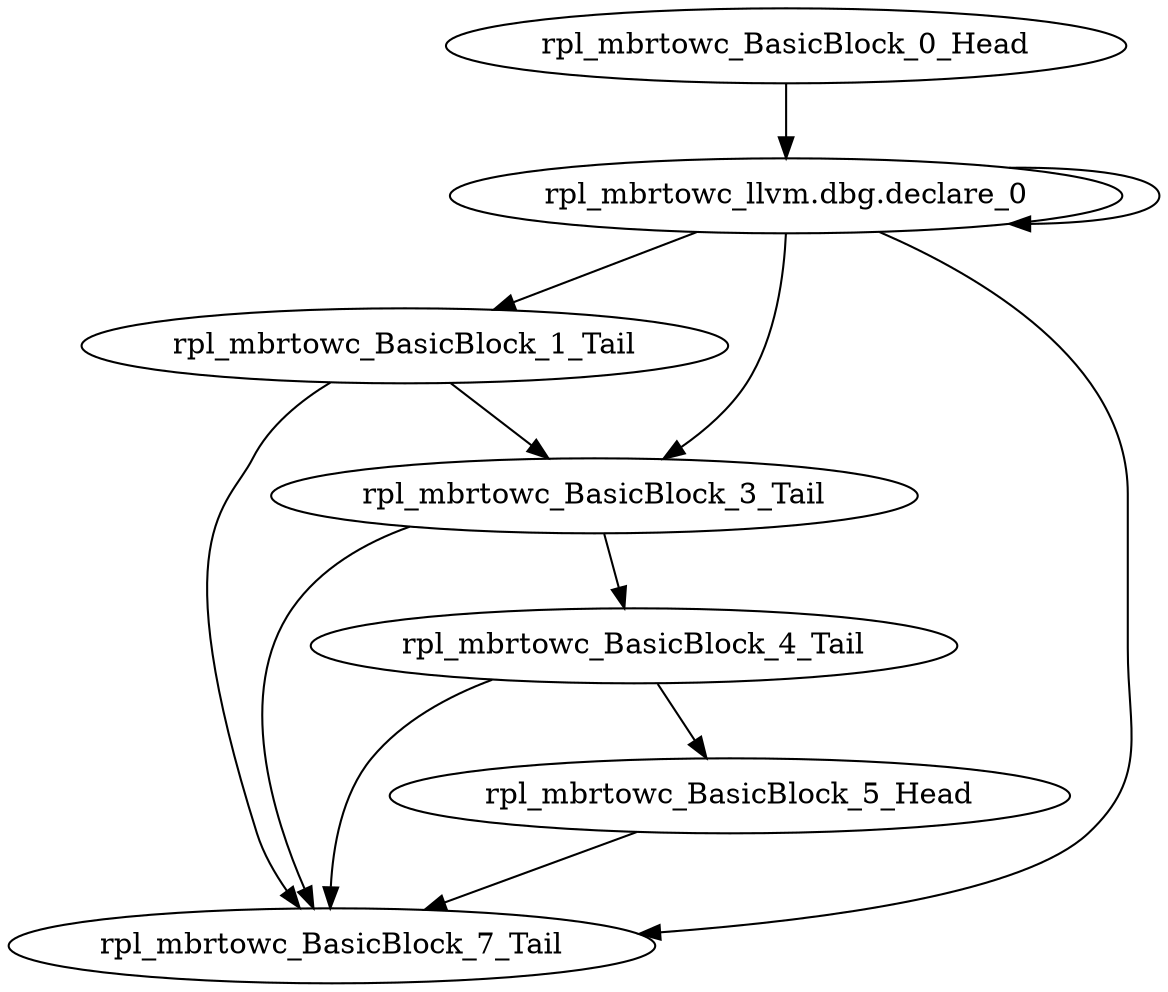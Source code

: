 digraph G {
    "rpl_mbrtowc_BasicBlock_0_Head" -> "rpl_mbrtowc_llvm.dbg.declare_0"
    "rpl_mbrtowc_BasicBlock_1_Tail" -> "rpl_mbrtowc_BasicBlock_7_Tail"
    "rpl_mbrtowc_BasicBlock_1_Tail" -> "rpl_mbrtowc_BasicBlock_3_Tail"
    "rpl_mbrtowc_BasicBlock_5_Head" -> "rpl_mbrtowc_BasicBlock_7_Tail"
    "rpl_mbrtowc_BasicBlock_3_Tail" -> "rpl_mbrtowc_BasicBlock_7_Tail"
    "rpl_mbrtowc_BasicBlock_3_Tail" -> "rpl_mbrtowc_BasicBlock_4_Tail"
    "rpl_mbrtowc_llvm.dbg.declare_0" -> "rpl_mbrtowc_BasicBlock_7_Tail"
    "rpl_mbrtowc_llvm.dbg.declare_0" -> "rpl_mbrtowc_BasicBlock_1_Tail"
    "rpl_mbrtowc_llvm.dbg.declare_0" -> "rpl_mbrtowc_BasicBlock_3_Tail"
    "rpl_mbrtowc_llvm.dbg.declare_0" -> "rpl_mbrtowc_llvm.dbg.declare_0"
    "rpl_mbrtowc_BasicBlock_4_Tail" -> "rpl_mbrtowc_BasicBlock_7_Tail"
    "rpl_mbrtowc_BasicBlock_4_Tail" -> "rpl_mbrtowc_BasicBlock_5_Head"
}
